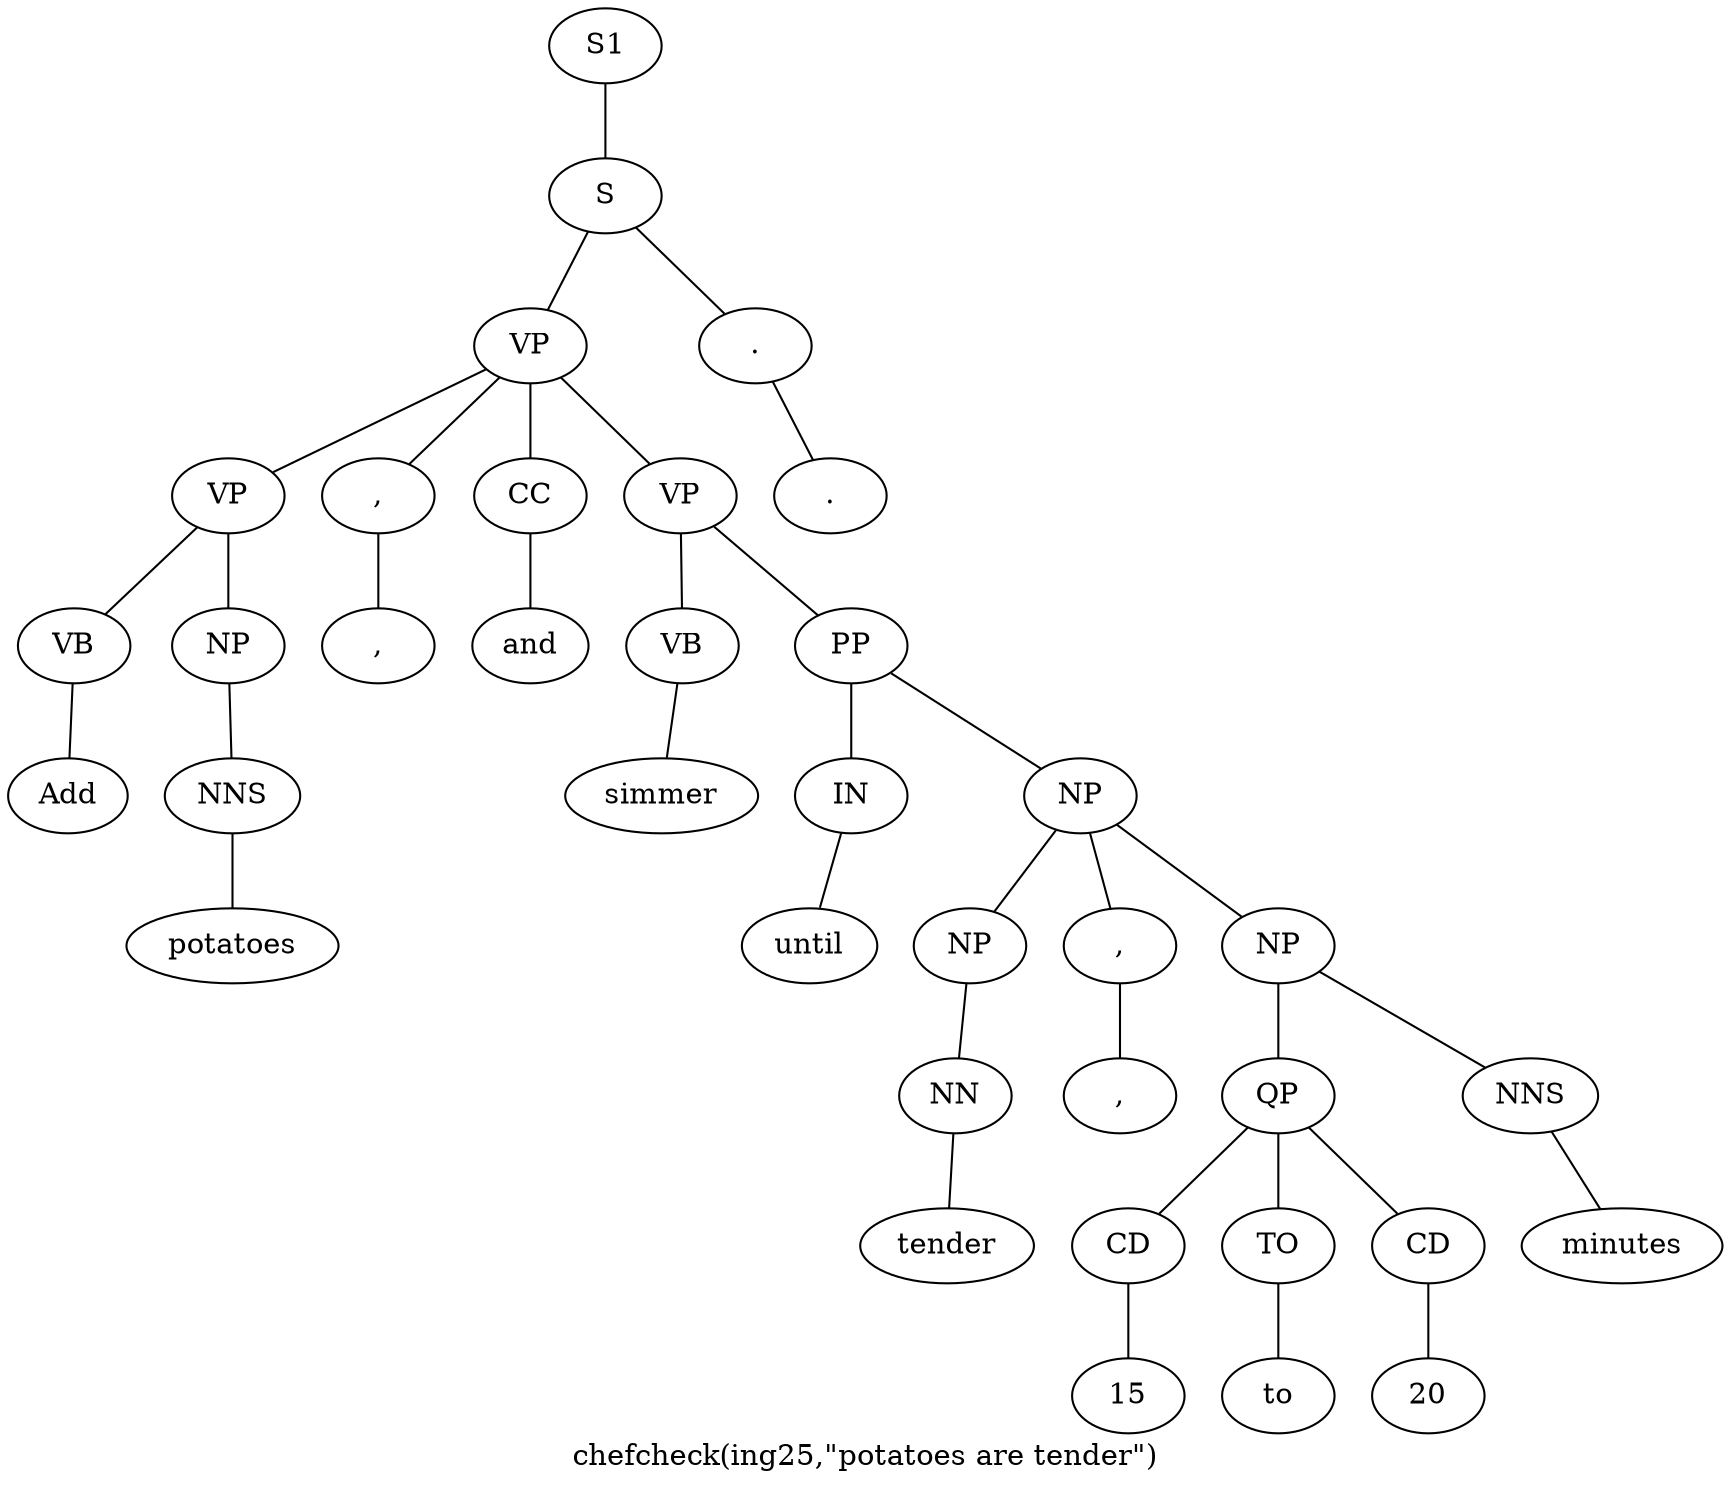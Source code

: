 graph SyntaxGraph {
	label = "chefcheck(ing25,\"potatoes are tender\")";
	Node0 [label="S1"];
	Node1 [label="S"];
	Node2 [label="VP"];
	Node3 [label="VP"];
	Node4 [label="VB"];
	Node5 [label="Add"];
	Node6 [label="NP"];
	Node7 [label="NNS"];
	Node8 [label="potatoes"];
	Node9 [label=","];
	Node10 [label=","];
	Node11 [label="CC"];
	Node12 [label="and"];
	Node13 [label="VP"];
	Node14 [label="VB"];
	Node15 [label="simmer"];
	Node16 [label="PP"];
	Node17 [label="IN"];
	Node18 [label="until"];
	Node19 [label="NP"];
	Node20 [label="NP"];
	Node21 [label="NN"];
	Node22 [label="tender"];
	Node23 [label=","];
	Node24 [label=","];
	Node25 [label="NP"];
	Node26 [label="QP"];
	Node27 [label="CD"];
	Node28 [label="15"];
	Node29 [label="TO"];
	Node30 [label="to"];
	Node31 [label="CD"];
	Node32 [label="20"];
	Node33 [label="NNS"];
	Node34 [label="minutes"];
	Node35 [label="."];
	Node36 [label="."];

	Node0 -- Node1;
	Node1 -- Node2;
	Node1 -- Node35;
	Node2 -- Node3;
	Node2 -- Node9;
	Node2 -- Node11;
	Node2 -- Node13;
	Node3 -- Node4;
	Node3 -- Node6;
	Node4 -- Node5;
	Node6 -- Node7;
	Node7 -- Node8;
	Node9 -- Node10;
	Node11 -- Node12;
	Node13 -- Node14;
	Node13 -- Node16;
	Node14 -- Node15;
	Node16 -- Node17;
	Node16 -- Node19;
	Node17 -- Node18;
	Node19 -- Node20;
	Node19 -- Node23;
	Node19 -- Node25;
	Node20 -- Node21;
	Node21 -- Node22;
	Node23 -- Node24;
	Node25 -- Node26;
	Node25 -- Node33;
	Node26 -- Node27;
	Node26 -- Node29;
	Node26 -- Node31;
	Node27 -- Node28;
	Node29 -- Node30;
	Node31 -- Node32;
	Node33 -- Node34;
	Node35 -- Node36;
}